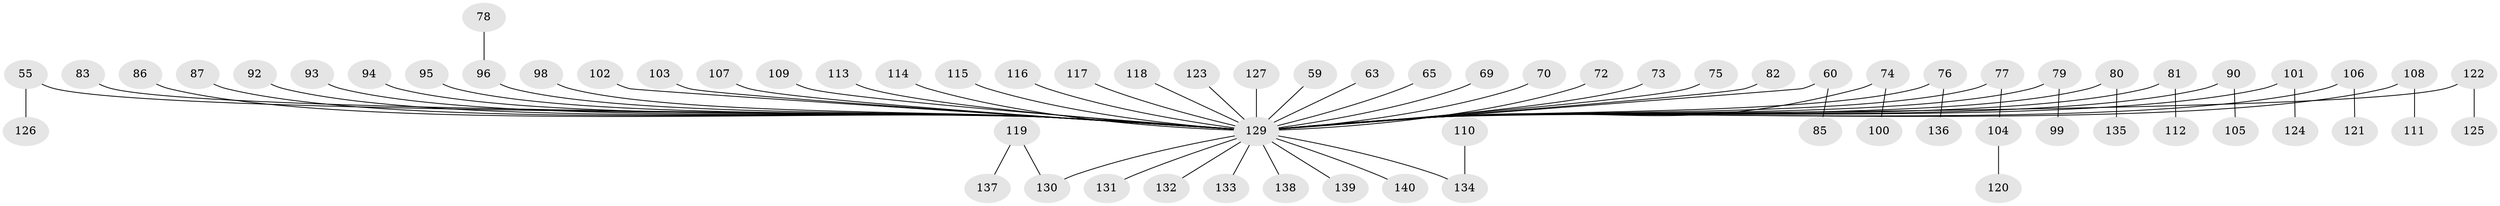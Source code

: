// original degree distribution, {2: 0.22857142857142856, 8: 0.007142857142857143, 4: 0.06428571428571428, 6: 0.02857142857142857, 5: 0.02857142857142857, 3: 0.12857142857142856, 1: 0.5142857142857142}
// Generated by graph-tools (version 1.1) at 2025/53/03/09/25 04:53:44]
// undirected, 70 vertices, 69 edges
graph export_dot {
graph [start="1"]
  node [color=gray90,style=filled];
  55;
  59;
  60 [super="+44"];
  63;
  65;
  69;
  70;
  72;
  73;
  74;
  75;
  76;
  77;
  78;
  79;
  80;
  81;
  82;
  83;
  85;
  86;
  87;
  90;
  92;
  93;
  94;
  95;
  96 [super="+58"];
  98;
  99;
  100;
  101;
  102;
  103;
  104;
  105;
  106;
  107;
  108 [super="+52+64"];
  109;
  110;
  111;
  112;
  113;
  114;
  115;
  116;
  117;
  118;
  119;
  120;
  121;
  122;
  123;
  124;
  125;
  126;
  127;
  129 [super="+42+48+88+51+84+43+47+56+97+53+71+40+50+33+68+128+54"];
  130 [super="+89"];
  131;
  132;
  133;
  134 [super="+91"];
  135;
  136;
  137;
  138;
  139;
  140;
  55 -- 126;
  55 -- 129;
  59 -- 129;
  60 -- 85;
  60 -- 129;
  63 -- 129;
  65 -- 129;
  69 -- 129;
  70 -- 129;
  72 -- 129;
  73 -- 129;
  74 -- 100;
  74 -- 129;
  75 -- 129;
  76 -- 136;
  76 -- 129;
  77 -- 104;
  77 -- 129;
  78 -- 96;
  79 -- 99;
  79 -- 129;
  80 -- 135;
  80 -- 129;
  81 -- 112;
  81 -- 129;
  82 -- 129;
  83 -- 129;
  86 -- 129;
  87 -- 129;
  90 -- 105;
  90 -- 129;
  92 -- 129;
  93 -- 129;
  94 -- 129;
  95 -- 129;
  96 -- 129;
  98 -- 129;
  101 -- 124;
  101 -- 129;
  102 -- 129;
  103 -- 129;
  104 -- 120;
  106 -- 121;
  106 -- 129;
  107 -- 129;
  108 -- 111;
  108 -- 129;
  109 -- 129;
  110 -- 134;
  113 -- 129;
  114 -- 129;
  115 -- 129;
  116 -- 129;
  117 -- 129;
  118 -- 129;
  119 -- 137;
  119 -- 130;
  122 -- 125;
  122 -- 129;
  123 -- 129;
  127 -- 129;
  129 -- 131;
  129 -- 133;
  129 -- 130;
  129 -- 134;
  129 -- 138;
  129 -- 139;
  129 -- 140;
  129 -- 132;
}
